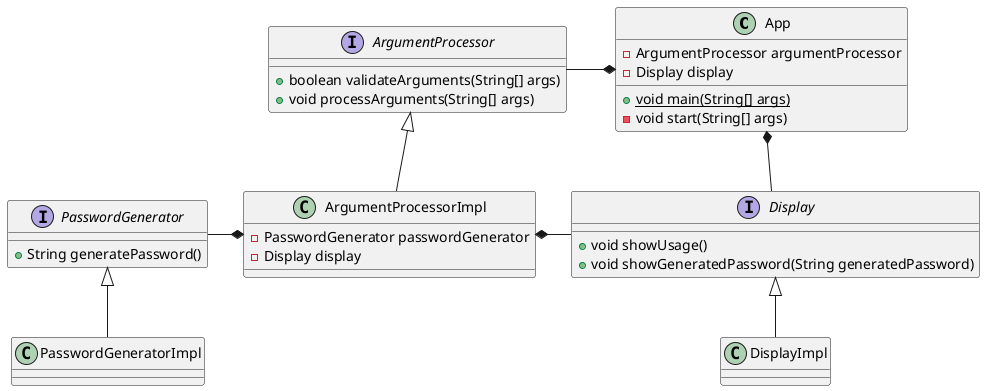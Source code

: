 @startuml
'https://plantuml.com/class-diagram

class App {
    - ArgumentProcessor argumentProcessor
    - Display display
    + {static} void main(String[] args)
    - void start(String[] args)
}

interface ArgumentProcessor {
    + boolean validateArguments(String[] args)
    + void processArguments(String[] args)
}

class ArgumentProcessorImpl {
    - PasswordGenerator passwordGenerator
    - Display display
}

interface Display {
    + void showUsage()
    + void showGeneratedPassword(String generatedPassword)
}

class DisplayImpl {
}

interface PasswordGenerator {
    +String generatePassword()
}

class PasswordGeneratorImpl {
}
ArgumentProcessor <|-- ArgumentProcessorImpl
Display <|-- DisplayImpl
PasswordGenerator <|-- PasswordGeneratorImpl

App *--l ArgumentProcessor
App *--d Display
ArgumentProcessorImpl *--r Display
ArgumentProcessorImpl *--l PasswordGenerator
@enduml